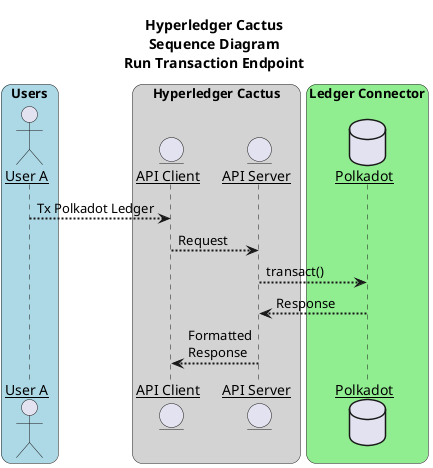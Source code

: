 @startuml
title Hyperledger Cactus\nSequence Diagram\nRun Transaction Endpoint

skinparam sequenceArrowThickness 2
skinparam roundcorner 20
skinparam maxmessagesize 120
skinparam sequenceParticipant underline

box "Users" #LightBlue
actor "User A" as a
end box

box "Hyperledger Cactus" #LightGray
entity "API Client" as apic
entity "API Server" as apis
end box

box "Ledger Connector" #LightGreen
database "Polkadot" as polkadotcon
end box

a --> apic : Tx Polkadot Ledger
apic --> apis: Request
apis --> polkadotcon: transact()
polkadotcon --> apis: Response
apis --> apic: Formatted Response
@enduml

